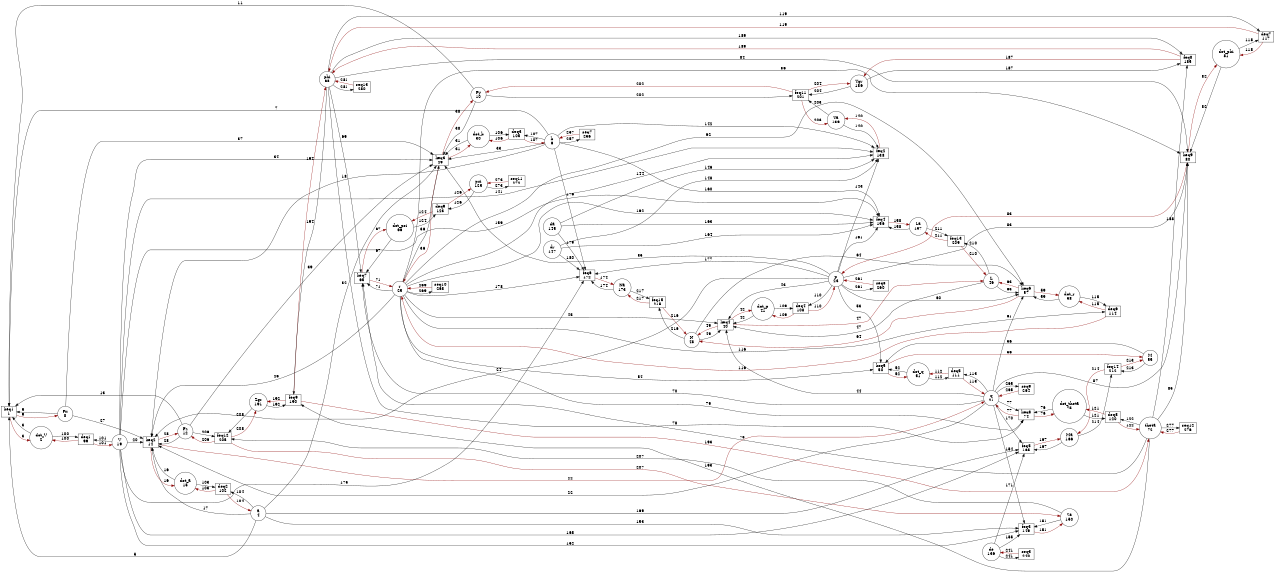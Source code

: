 digraph G {
rankdir = LR;
size ="8.5"
node [shape = box, fillcolor = white, style = filled, label="keq1
1"]; keq1;
node [shape = box, fillcolor = white, style = filled, label="keq2
14"]; keq2;
node [shape = box, fillcolor = white, style = filled, label="keq3
29"]; keq3;
node [shape = box, fillcolor = white, style = filled, label="keq4
40"]; keq4;
node [shape = box, fillcolor = white, style = filled, label="keq5
50"]; keq5;
node [shape = box, fillcolor = white, style = filled, label="keq6
57"]; keq6;
node [shape = box, fillcolor = white, style = filled, label="keq7
65"]; keq7;
node [shape = box, fillcolor = white, style = filled, label="keq8
74"]; keq8;
node [shape = box, fillcolor = white, style = filled, label="keq9
80"]; keq9;
node [shape = box, fillcolor = white, style = filled, label="deq1
99"]; deq1;
node [shape = box, fillcolor = white, style = filled, label="deq2
102"]; deq2;
node [shape = box, fillcolor = white, style = filled, label="deq3
105"]; deq3;
node [shape = box, fillcolor = white, style = filled, label="deq4
108"]; deq4;
node [shape = box, fillcolor = white, style = filled, label="deq5
111"]; deq5;
node [shape = box, fillcolor = white, style = filled, label="deq6
114"]; deq6;
node [shape = box, fillcolor = white, style = filled, label="deq7
117"]; deq7;
node [shape = box, fillcolor = white, style = filled, label="deq8
120"]; deq8;
node [shape = box, fillcolor = white, style = filled, label="deq9
123"]; deq9;
node [shape = box, fillcolor = white, style = filled, label="feq2
138"]; feq2;
node [shape = box, fillcolor = white, style = filled, label="feq3
149"]; feq3;
node [shape = box, fillcolor = white, style = filled, label="feq4
156"]; feq4;
node [shape = box, fillcolor = white, style = filled, label="feq5
165"]; feq5;
node [shape = box, fillcolor = white, style = filled, label="feq6
172"]; feq6;
node [shape = box, fillcolor = white, style = filled, label="feq8
185"]; feq8;
node [shape = box, fillcolor = white, style = filled, label="feq9
190"]; feq9;
node [shape = box, fillcolor = white, style = filled, label="feq11
201"]; feq11;
node [shape = box, fillcolor = white, style = filled, label="feq12
205"]; feq12;
node [shape = box, fillcolor = white, style = filled, label="feq13
209"]; feq13;
node [shape = box, fillcolor = white, style = filled, label="feq14
212"]; feq14;
node [shape = box, fillcolor = white, style = filled, label="feq15
215"]; feq15;
node [shape = box, fillcolor = white, style = filled, label="seq3
240"]; seq3;
node [shape = box, fillcolor = white, style = filled, label="seq7
256"]; seq7;
node [shape = box, fillcolor = white, style = filled, label="seq8
260"]; seq8;
node [shape = box, fillcolor = white, style = filled, label="seq9
264"]; seq9;
node [shape = box, fillcolor = white, style = filled, label="seq10
268"]; seq10;
node [shape = box, fillcolor = white, style = filled, label="seq11
272"]; seq11;
node [shape = box, fillcolor = white, style = filled, label="seq12
276"]; seq12;
node [shape = box, fillcolor = white, style = filled, label="seq13
280"]; seq13;
node [shape = circle, fillcolor = white, style = filled, label="dot_V
2"]; dot_V;
node [shape = circle, fillcolor = white, style = filled, label="a
4"]; a;
node [shape = circle, fillcolor = white, style = filled, label="b
6"]; b;
node [shape = circle, fillcolor = white, style = filled, label="Fx
8"]; Fx;
node [shape = circle, fillcolor = white, style = filled, label="Fy
10"]; Fy;
node [shape = circle, fillcolor = white, style = filled, label="Fz
12"]; Fz;
node [shape = circle, fillcolor = white, style = filled, label="dot_a
15"]; dot_a;
node [shape = circle, fillcolor = white, style = filled, label="V
19"]; V;
node [shape = circle, fillcolor = white, style = filled, label="q
21"]; q;
node [shape = circle, fillcolor = white, style = filled, label="p
23"]; p;
node [shape = circle, fillcolor = white, style = filled, label="r
25"]; r;
node [shape = circle, fillcolor = white, style = filled, label="dot_b
30"]; dot_b;
node [shape = circle, fillcolor = white, style = filled, label="dot_p
41"]; dot_p;
node [shape = circle, fillcolor = white, style = filled, label="L
46"]; L;
node [shape = circle, fillcolor = white, style = filled, label="N
48"]; N;
node [shape = circle, fillcolor = white, style = filled, label="dot_q
51"]; dot_q;
node [shape = circle, fillcolor = white, style = filled, label="M
55"]; M;
node [shape = circle, fillcolor = white, style = filled, label="dot_r
58"]; dot_r;
node [shape = circle, fillcolor = white, style = filled, label="dot_psi
66"]; dot_psi;
node [shape = circle, fillcolor = white, style = filled, label="phi
68"]; phi;
node [shape = circle, fillcolor = white, style = filled, label="theta
72"]; theta;
node [shape = circle, fillcolor = white, style = filled, label="dot_theta
75"]; dot_theta;
node [shape = circle, fillcolor = white, style = filled, label="dot_phi
81"]; dot_phi;
node [shape = circle, fillcolor = white, style = filled, label="psi
125"]; psi;
node [shape = circle, fillcolor = white, style = filled, label="de
136"]; de;
node [shape = circle, fillcolor = white, style = filled, label="Ya
139"]; Ya;
node [shape = circle, fillcolor = white, style = filled, label="da
145"]; da;
node [shape = circle, fillcolor = white, style = filled, label="dr
147"]; dr;
node [shape = circle, fillcolor = white, style = filled, label="Za
150"]; Za;
node [shape = circle, fillcolor = white, style = filled, label="La
157"]; La;
node [shape = circle, fillcolor = white, style = filled, label="Ma
166"]; Ma;
node [shape = circle, fillcolor = white, style = filled, label="Na
173"]; Na;
node [shape = circle, fillcolor = white, style = filled, label="Ygr
186"]; Ygr;
node [shape = circle, fillcolor = white, style = filled, label="Zgr
191"]; Zgr;
keq1 -> dot_V [penwidth = 1, label = "3", color = red4 ];
dot_V -> keq1 [penwidth = 1, label = "3"];
a -> keq1 [penwidth = 1, label = "5"];
b -> keq1 [penwidth = 1, label = "7"];
keq1 -> Fx [penwidth = 1, label = "9", color = red4 ];
Fx -> keq1 [penwidth = 1, label = "9"];
Fy -> keq1 [penwidth = 1, label = "11"];
Fz -> keq1 [penwidth = 1, label = "13"];
keq2 -> dot_a [penwidth = 1, label = "16", color = red4 ];
dot_a -> keq2 [penwidth = 1, label = "16"];
a -> keq2 [penwidth = 1, label = "17"];
b -> keq2 [penwidth = 1, label = "18"];
V -> keq2 [penwidth = 1, label = "20"];
keq2 -> q [penwidth = 1, label = "22", color = red4 ];
q -> keq2 [penwidth = 1, label = "22"];
p -> keq2 [penwidth = 1, label = "24"];
r -> keq2 [penwidth = 1, label = "26"];
Fx -> keq2 [penwidth = 1, label = "27"];
keq2 -> Fz [penwidth = 1, label = "28", color = red4 ];
Fz -> keq2 [penwidth = 1, label = "28"];
keq3 -> dot_b [penwidth = 1, label = "31", color = red4 ];
dot_b -> keq3 [penwidth = 1, label = "31"];
a -> keq3 [penwidth = 1, label = "32"];
b -> keq3 [penwidth = 1, label = "33"];
V -> keq3 [penwidth = 1, label = "34"];
p -> keq3 [penwidth = 1, label = "35"];
keq3 -> r [penwidth = 1, label = "36", color = red4 ];
r -> keq3 [penwidth = 1, label = "36"];
Fx -> keq3 [penwidth = 1, label = "37"];
keq3 -> Fy [penwidth = 1, label = "38", color = red4 ];
Fy -> keq3 [penwidth = 1, label = "38"];
Fz -> keq3 [penwidth = 1, label = "39"];
keq4 -> dot_p [penwidth = 1, label = "42", color = red4 ];
dot_p -> keq4 [penwidth = 1, label = "42"];
p -> keq4 [penwidth = 1, label = "43"];
q -> keq4 [penwidth = 1, label = "44"];
r -> keq4 [penwidth = 1, label = "45"];
keq4 -> L [penwidth = 1, label = "47", color = red4 ];
L -> keq4 [penwidth = 1, label = "47"];
keq4 -> N [penwidth = 1, label = "49", color = red4 ];
N -> keq4 [penwidth = 1, label = "49"];
keq5 -> dot_q [penwidth = 1, label = "52", color = red4 ];
dot_q -> keq5 [penwidth = 1, label = "52"];
p -> keq5 [penwidth = 1, label = "53"];
r -> keq5 [penwidth = 1, label = "54"];
keq5 -> M [penwidth = 1, label = "56", color = red4 ];
M -> keq5 [penwidth = 1, label = "56"];
keq6 -> dot_r [penwidth = 1, label = "59", color = red4 ];
dot_r -> keq6 [penwidth = 1, label = "59"];
p -> keq6 [penwidth = 1, label = "60"];
q -> keq6 [penwidth = 1, label = "61"];
r -> keq6 [penwidth = 1, label = "62"];
keq6 -> L [penwidth = 1, label = "63", color = red4 ];
L -> keq6 [penwidth = 1, label = "63"];
keq6 -> N [penwidth = 1, label = "64", color = red4 ];
N -> keq6 [penwidth = 1, label = "64"];
keq7 -> dot_psi [penwidth = 1, label = "67", color = red4 ];
dot_psi -> keq7 [penwidth = 1, label = "67"];
phi -> keq7 [penwidth = 1, label = "69"];
q -> keq7 [penwidth = 1, label = "70"];
keq7 -> r [penwidth = 1, label = "71", color = red4 ];
r -> keq7 [penwidth = 1, label = "71"];
theta -> keq7 [penwidth = 1, label = "73"];
keq8 -> dot_theta [penwidth = 1, label = "76", color = red4 ];
dot_theta -> keq8 [penwidth = 1, label = "76"];
keq8 -> q [penwidth = 1, label = "77", color = red4 ];
q -> keq8 [penwidth = 1, label = "77"];
phi -> keq8 [penwidth = 1, label = "78"];
r -> keq8 [penwidth = 1, label = "79"];
keq9 -> dot_phi [penwidth = 1, label = "82", color = red4 ];
dot_phi -> keq9 [penwidth = 1, label = "82"];
keq9 -> p [penwidth = 1, label = "83", color = red4 ];
p -> keq9 [penwidth = 1, label = "83"];
phi -> keq9 [penwidth = 1, label = "84"];
theta -> keq9 [penwidth = 1, label = "85"];
r -> keq9 [penwidth = 1, label = "86"];
q -> keq9 [penwidth = 1, label = "87"];
deq1 -> dot_V [penwidth = 1, label = "100", color = red4 ];
dot_V -> deq1 [penwidth = 1, label = "100"];
deq1 -> V [penwidth = 1, label = "101", color = red4 ];
V -> deq1 [penwidth = 1, label = "101"];
deq2 -> dot_a [penwidth = 1, label = "103", color = red4 ];
dot_a -> deq2 [penwidth = 1, label = "103"];
deq2 -> a [penwidth = 1, label = "104", color = red4 ];
a -> deq2 [penwidth = 1, label = "104"];
deq3 -> dot_b [penwidth = 1, label = "106", color = red4 ];
dot_b -> deq3 [penwidth = 1, label = "106"];
deq3 -> b [penwidth = 1, label = "107", color = red4 ];
b -> deq3 [penwidth = 1, label = "107"];
deq4 -> dot_p [penwidth = 1, label = "109", color = red4 ];
dot_p -> deq4 [penwidth = 1, label = "109"];
deq4 -> p [penwidth = 1, label = "110", color = red4 ];
p -> deq4 [penwidth = 1, label = "110"];
deq5 -> dot_q [penwidth = 1, label = "112", color = red4 ];
dot_q -> deq5 [penwidth = 1, label = "112"];
deq5 -> q [penwidth = 1, label = "113", color = red4 ];
q -> deq5 [penwidth = 1, label = "113"];
deq6 -> dot_r [penwidth = 1, label = "115", color = red4 ];
dot_r -> deq6 [penwidth = 1, label = "115"];
deq6 -> r [penwidth = 1, label = "116", color = red4 ];
r -> deq6 [penwidth = 1, label = "116"];
deq7 -> dot_phi [penwidth = 1, label = "118", color = red4 ];
dot_phi -> deq7 [penwidth = 1, label = "118"];
deq7 -> phi [penwidth = 1, label = "119", color = red4 ];
phi -> deq7 [penwidth = 1, label = "119"];
deq8 -> dot_theta [penwidth = 1, label = "121", color = red4 ];
dot_theta -> deq8 [penwidth = 1, label = "121"];
deq8 -> theta [penwidth = 1, label = "122", color = red4 ];
theta -> deq8 [penwidth = 1, label = "122"];
deq9 -> dot_psi [penwidth = 1, label = "124", color = red4 ];
dot_psi -> deq9 [penwidth = 1, label = "124"];
deq9 -> psi [penwidth = 1, label = "126", color = red4 ];
psi -> deq9 [penwidth = 1, label = "126"];
feq2 -> Ya [penwidth = 1, label = "140", color = red4 ];
Ya -> feq2 [penwidth = 1, label = "140"];
V -> feq2 [penwidth = 1, label = "141"];
b -> feq2 [penwidth = 1, label = "142"];
p -> feq2 [penwidth = 1, label = "143"];
r -> feq2 [penwidth = 1, label = "144"];
da -> feq2 [penwidth = 1, label = "146"];
dr -> feq2 [penwidth = 1, label = "148"];
feq3 -> Za [penwidth = 1, label = "151", color = red4 ];
Za -> feq3 [penwidth = 1, label = "151"];
V -> feq3 [penwidth = 1, label = "152"];
a -> feq3 [penwidth = 1, label = "153"];
q -> feq3 [penwidth = 1, label = "154"];
de -> feq3 [penwidth = 1, label = "155"];
feq4 -> La [penwidth = 1, label = "158", color = red4 ];
La -> feq4 [penwidth = 1, label = "158"];
V -> feq4 [penwidth = 1, label = "159"];
b -> feq4 [penwidth = 1, label = "160"];
p -> feq4 [penwidth = 1, label = "161"];
r -> feq4 [penwidth = 1, label = "162"];
da -> feq4 [penwidth = 1, label = "163"];
dr -> feq4 [penwidth = 1, label = "164"];
feq5 -> Ma [penwidth = 1, label = "167", color = red4 ];
Ma -> feq5 [penwidth = 1, label = "167"];
V -> feq5 [penwidth = 1, label = "168"];
a -> feq5 [penwidth = 1, label = "169"];
q -> feq5 [penwidth = 1, label = "170"];
de -> feq5 [penwidth = 1, label = "171"];
feq6 -> Na [penwidth = 1, label = "174", color = red4 ];
Na -> feq6 [penwidth = 1, label = "174"];
V -> feq6 [penwidth = 1, label = "175"];
b -> feq6 [penwidth = 1, label = "176"];
p -> feq6 [penwidth = 1, label = "177"];
r -> feq6 [penwidth = 1, label = "178"];
da -> feq6 [penwidth = 1, label = "179"];
dr -> feq6 [penwidth = 1, label = "180"];
feq8 -> Ygr [penwidth = 1, label = "187", color = red4 ];
Ygr -> feq8 [penwidth = 1, label = "187"];
theta -> feq8 [penwidth = 1, label = "188"];
feq8 -> phi [penwidth = 1, label = "189", color = red4 ];
phi -> feq8 [penwidth = 1, label = "189"];
feq9 -> Zgr [penwidth = 1, label = "192", color = red4 ];
Zgr -> feq9 [penwidth = 1, label = "192"];
feq9 -> theta [penwidth = 1, label = "193", color = red4 ];
theta -> feq9 [penwidth = 1, label = "193"];
feq9 -> phi [penwidth = 1, label = "194", color = red4 ];
phi -> feq9 [penwidth = 1, label = "194"];
feq11 -> Fy [penwidth = 1, label = "202", color = red4 ];
Fy -> feq11 [penwidth = 1, label = "202"];
feq11 -> Ya [penwidth = 1, label = "203", color = red4 ];
Ya -> feq11 [penwidth = 1, label = "203"];
feq11 -> Ygr [penwidth = 1, label = "204", color = red4 ];
Ygr -> feq11 [penwidth = 1, label = "204"];
feq12 -> Fz [penwidth = 1, label = "206", color = red4 ];
Fz -> feq12 [penwidth = 1, label = "206"];
feq12 -> Za [penwidth = 1, label = "207", color = red4 ];
Za -> feq12 [penwidth = 1, label = "207"];
feq12 -> Zgr [penwidth = 1, label = "208", color = red4 ];
Zgr -> feq12 [penwidth = 1, label = "208"];
feq13 -> L [penwidth = 1, label = "210", color = red4 ];
L -> feq13 [penwidth = 1, label = "210"];
feq13 -> La [penwidth = 1, label = "211", color = red4 ];
La -> feq13 [penwidth = 1, label = "211"];
feq14 -> M [penwidth = 1, label = "213", color = red4 ];
M -> feq14 [penwidth = 1, label = "213"];
feq14 -> Ma [penwidth = 1, label = "214", color = red4 ];
Ma -> feq14 [penwidth = 1, label = "214"];
feq15 -> N [penwidth = 1, label = "216", color = red4 ];
N -> feq15 [penwidth = 1, label = "216"];
feq15 -> Na [penwidth = 1, label = "217", color = red4 ];
Na -> feq15 [penwidth = 1, label = "217"];
seq3 -> de [penwidth = 1, label = "241", color = red4 ];
de -> seq3 [penwidth = 1, label = "241"];
seq7 -> b [penwidth = 1, label = "257", color = red4 ];
b -> seq7 [penwidth = 1, label = "257"];
seq8 -> p [penwidth = 1, label = "261", color = red4 ];
p -> seq8 [penwidth = 1, label = "261"];
seq9 -> q [penwidth = 1, label = "265", color = red4 ];
q -> seq9 [penwidth = 1, label = "265"];
seq10 -> r [penwidth = 1, label = "269", color = red4 ];
r -> seq10 [penwidth = 1, label = "269"];
seq11 -> psi [penwidth = 1, label = "273", color = red4 ];
psi -> seq11 [penwidth = 1, label = "273"];
seq12 -> theta [penwidth = 1, label = "277", color = red4 ];
theta -> seq12 [penwidth = 1, label = "277"];
seq13 -> phi [penwidth = 1, label = "281", color = red4 ];
phi -> seq13 [penwidth = 1, label = "281"];
}
